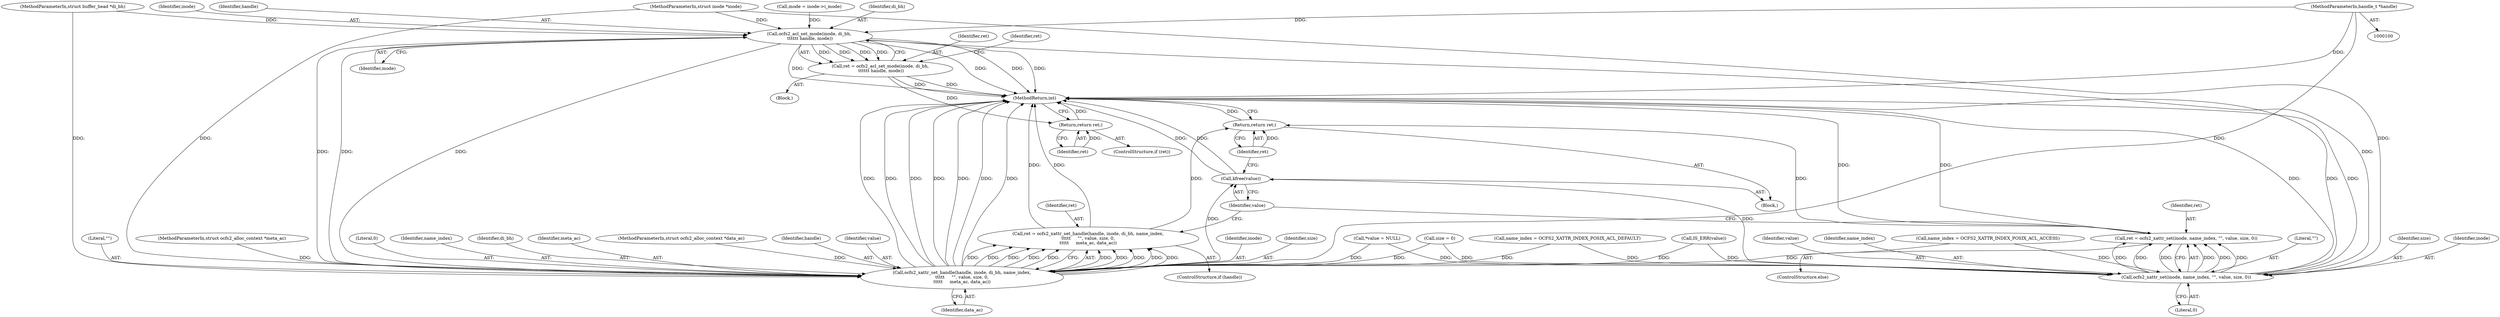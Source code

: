 digraph "0_linux_073931017b49d9458aa351605b43a7e34598caef_9@pointer" {
"1000101" [label="(MethodParameterIn,handle_t *handle)"];
"1000164" [label="(Call,ocfs2_acl_set_mode(inode, di_bh,\n \t\t\t\t\t\t handle, mode))"];
"1000162" [label="(Call,ret = ocfs2_acl_set_mode(inode, di_bh,\n \t\t\t\t\t\t handle, mode))"];
"1000171" [label="(Return,return ret;)"];
"1000216" [label="(Call,ocfs2_xattr_set_handle(handle, inode, di_bh, name_index,\n\t\t\t\t\t     \"\", value, size, 0,\n\t\t\t\t\t     meta_ac, data_ac))"];
"1000214" [label="(Call,ret = ocfs2_xattr_set_handle(handle, inode, di_bh, name_index,\n\t\t\t\t\t     \"\", value, size, 0,\n\t\t\t\t\t     meta_ac, data_ac))"];
"1000239" [label="(Return,return ret;)"];
"1000237" [label="(Call,kfree(value))"];
"1000230" [label="(Call,ocfs2_xattr_set(inode, name_index, \"\", value, size, 0))"];
"1000228" [label="(Call,ret = ocfs2_xattr_set(inode, name_index, \"\", value, size, 0))"];
"1000166" [label="(Identifier,di_bh)"];
"1000217" [label="(Identifier,handle)"];
"1000240" [label="(Identifier,ret)"];
"1000224" [label="(Literal,0)"];
"1000219" [label="(Identifier,di_bh)"];
"1000138" [label="(Call,mode = inode->i_mode)"];
"1000103" [label="(MethodParameterIn,struct buffer_head *di_bh)"];
"1000163" [label="(Identifier,ret)"];
"1000111" [label="(Call,*value = NULL)"];
"1000225" [label="(Identifier,meta_ac)"];
"1000115" [label="(Call,size = 0)"];
"1000215" [label="(Identifier,ret)"];
"1000175" [label="(Call,name_index = OCFS2_XATTR_INDEX_POSIX_ACL_DEFAULT)"];
"1000162" [label="(Call,ret = ocfs2_acl_set_mode(inode, di_bh,\n \t\t\t\t\t\t handle, mode))"];
"1000108" [label="(Block,)"];
"1000232" [label="(Identifier,name_index)"];
"1000169" [label="(ControlStructure,if (ret))"];
"1000214" [label="(Call,ret = ocfs2_xattr_set_handle(handle, inode, di_bh, name_index,\n\t\t\t\t\t     \"\", value, size, 0,\n\t\t\t\t\t     meta_ac, data_ac))"];
"1000216" [label="(Call,ocfs2_xattr_set_handle(handle, inode, di_bh, name_index,\n\t\t\t\t\t     \"\", value, size, 0,\n\t\t\t\t\t     meta_ac, data_ac))"];
"1000136" [label="(Block,)"];
"1000107" [label="(MethodParameterIn,struct ocfs2_alloc_context *data_ac)"];
"1000170" [label="(Identifier,ret)"];
"1000229" [label="(Identifier,ret)"];
"1000236" [label="(Literal,0)"];
"1000165" [label="(Identifier,inode)"];
"1000168" [label="(Identifier,mode)"];
"1000167" [label="(Identifier,handle)"];
"1000205" [label="(Call,IS_ERR(value))"];
"1000131" [label="(Call,name_index = OCFS2_XATTR_INDEX_POSIX_ACL_ACCESS)"];
"1000239" [label="(Return,return ret;)"];
"1000230" [label="(Call,ocfs2_xattr_set(inode, name_index, \"\", value, size, 0))"];
"1000102" [label="(MethodParameterIn,struct inode *inode)"];
"1000164" [label="(Call,ocfs2_acl_set_mode(inode, di_bh,\n \t\t\t\t\t\t handle, mode))"];
"1000172" [label="(Identifier,ret)"];
"1000222" [label="(Identifier,value)"];
"1000241" [label="(MethodReturn,int)"];
"1000233" [label="(Literal,\"\")"];
"1000220" [label="(Identifier,name_index)"];
"1000238" [label="(Identifier,value)"];
"1000227" [label="(ControlStructure,else)"];
"1000218" [label="(Identifier,inode)"];
"1000223" [label="(Identifier,size)"];
"1000101" [label="(MethodParameterIn,handle_t *handle)"];
"1000212" [label="(ControlStructure,if (handle))"];
"1000221" [label="(Literal,\"\")"];
"1000235" [label="(Identifier,size)"];
"1000106" [label="(MethodParameterIn,struct ocfs2_alloc_context *meta_ac)"];
"1000237" [label="(Call,kfree(value))"];
"1000228" [label="(Call,ret = ocfs2_xattr_set(inode, name_index, \"\", value, size, 0))"];
"1000226" [label="(Identifier,data_ac)"];
"1000171" [label="(Return,return ret;)"];
"1000231" [label="(Identifier,inode)"];
"1000234" [label="(Identifier,value)"];
"1000101" -> "1000100"  [label="AST: "];
"1000101" -> "1000241"  [label="DDG: "];
"1000101" -> "1000164"  [label="DDG: "];
"1000101" -> "1000216"  [label="DDG: "];
"1000164" -> "1000162"  [label="AST: "];
"1000164" -> "1000168"  [label="CFG: "];
"1000165" -> "1000164"  [label="AST: "];
"1000166" -> "1000164"  [label="AST: "];
"1000167" -> "1000164"  [label="AST: "];
"1000168" -> "1000164"  [label="AST: "];
"1000162" -> "1000164"  [label="CFG: "];
"1000164" -> "1000241"  [label="DDG: "];
"1000164" -> "1000241"  [label="DDG: "];
"1000164" -> "1000241"  [label="DDG: "];
"1000164" -> "1000241"  [label="DDG: "];
"1000164" -> "1000162"  [label="DDG: "];
"1000164" -> "1000162"  [label="DDG: "];
"1000164" -> "1000162"  [label="DDG: "];
"1000164" -> "1000162"  [label="DDG: "];
"1000102" -> "1000164"  [label="DDG: "];
"1000103" -> "1000164"  [label="DDG: "];
"1000138" -> "1000164"  [label="DDG: "];
"1000164" -> "1000216"  [label="DDG: "];
"1000164" -> "1000216"  [label="DDG: "];
"1000164" -> "1000216"  [label="DDG: "];
"1000164" -> "1000230"  [label="DDG: "];
"1000162" -> "1000136"  [label="AST: "];
"1000163" -> "1000162"  [label="AST: "];
"1000170" -> "1000162"  [label="CFG: "];
"1000162" -> "1000241"  [label="DDG: "];
"1000162" -> "1000241"  [label="DDG: "];
"1000162" -> "1000171"  [label="DDG: "];
"1000171" -> "1000169"  [label="AST: "];
"1000171" -> "1000172"  [label="CFG: "];
"1000172" -> "1000171"  [label="AST: "];
"1000241" -> "1000171"  [label="CFG: "];
"1000171" -> "1000241"  [label="DDG: "];
"1000172" -> "1000171"  [label="DDG: "];
"1000216" -> "1000214"  [label="AST: "];
"1000216" -> "1000226"  [label="CFG: "];
"1000217" -> "1000216"  [label="AST: "];
"1000218" -> "1000216"  [label="AST: "];
"1000219" -> "1000216"  [label="AST: "];
"1000220" -> "1000216"  [label="AST: "];
"1000221" -> "1000216"  [label="AST: "];
"1000222" -> "1000216"  [label="AST: "];
"1000223" -> "1000216"  [label="AST: "];
"1000224" -> "1000216"  [label="AST: "];
"1000225" -> "1000216"  [label="AST: "];
"1000226" -> "1000216"  [label="AST: "];
"1000214" -> "1000216"  [label="CFG: "];
"1000216" -> "1000241"  [label="DDG: "];
"1000216" -> "1000241"  [label="DDG: "];
"1000216" -> "1000241"  [label="DDG: "];
"1000216" -> "1000241"  [label="DDG: "];
"1000216" -> "1000241"  [label="DDG: "];
"1000216" -> "1000241"  [label="DDG: "];
"1000216" -> "1000241"  [label="DDG: "];
"1000216" -> "1000214"  [label="DDG: "];
"1000216" -> "1000214"  [label="DDG: "];
"1000216" -> "1000214"  [label="DDG: "];
"1000216" -> "1000214"  [label="DDG: "];
"1000216" -> "1000214"  [label="DDG: "];
"1000216" -> "1000214"  [label="DDG: "];
"1000216" -> "1000214"  [label="DDG: "];
"1000216" -> "1000214"  [label="DDG: "];
"1000216" -> "1000214"  [label="DDG: "];
"1000216" -> "1000214"  [label="DDG: "];
"1000102" -> "1000216"  [label="DDG: "];
"1000103" -> "1000216"  [label="DDG: "];
"1000131" -> "1000216"  [label="DDG: "];
"1000175" -> "1000216"  [label="DDG: "];
"1000205" -> "1000216"  [label="DDG: "];
"1000111" -> "1000216"  [label="DDG: "];
"1000115" -> "1000216"  [label="DDG: "];
"1000106" -> "1000216"  [label="DDG: "];
"1000107" -> "1000216"  [label="DDG: "];
"1000216" -> "1000237"  [label="DDG: "];
"1000214" -> "1000212"  [label="AST: "];
"1000215" -> "1000214"  [label="AST: "];
"1000238" -> "1000214"  [label="CFG: "];
"1000214" -> "1000241"  [label="DDG: "];
"1000214" -> "1000241"  [label="DDG: "];
"1000214" -> "1000239"  [label="DDG: "];
"1000239" -> "1000108"  [label="AST: "];
"1000239" -> "1000240"  [label="CFG: "];
"1000240" -> "1000239"  [label="AST: "];
"1000241" -> "1000239"  [label="CFG: "];
"1000239" -> "1000241"  [label="DDG: "];
"1000240" -> "1000239"  [label="DDG: "];
"1000228" -> "1000239"  [label="DDG: "];
"1000237" -> "1000108"  [label="AST: "];
"1000237" -> "1000238"  [label="CFG: "];
"1000238" -> "1000237"  [label="AST: "];
"1000240" -> "1000237"  [label="CFG: "];
"1000237" -> "1000241"  [label="DDG: "];
"1000237" -> "1000241"  [label="DDG: "];
"1000230" -> "1000237"  [label="DDG: "];
"1000230" -> "1000228"  [label="AST: "];
"1000230" -> "1000236"  [label="CFG: "];
"1000231" -> "1000230"  [label="AST: "];
"1000232" -> "1000230"  [label="AST: "];
"1000233" -> "1000230"  [label="AST: "];
"1000234" -> "1000230"  [label="AST: "];
"1000235" -> "1000230"  [label="AST: "];
"1000236" -> "1000230"  [label="AST: "];
"1000228" -> "1000230"  [label="CFG: "];
"1000230" -> "1000241"  [label="DDG: "];
"1000230" -> "1000241"  [label="DDG: "];
"1000230" -> "1000241"  [label="DDG: "];
"1000230" -> "1000228"  [label="DDG: "];
"1000230" -> "1000228"  [label="DDG: "];
"1000230" -> "1000228"  [label="DDG: "];
"1000230" -> "1000228"  [label="DDG: "];
"1000230" -> "1000228"  [label="DDG: "];
"1000230" -> "1000228"  [label="DDG: "];
"1000102" -> "1000230"  [label="DDG: "];
"1000131" -> "1000230"  [label="DDG: "];
"1000175" -> "1000230"  [label="DDG: "];
"1000205" -> "1000230"  [label="DDG: "];
"1000111" -> "1000230"  [label="DDG: "];
"1000115" -> "1000230"  [label="DDG: "];
"1000228" -> "1000227"  [label="AST: "];
"1000229" -> "1000228"  [label="AST: "];
"1000238" -> "1000228"  [label="CFG: "];
"1000228" -> "1000241"  [label="DDG: "];
"1000228" -> "1000241"  [label="DDG: "];
}
